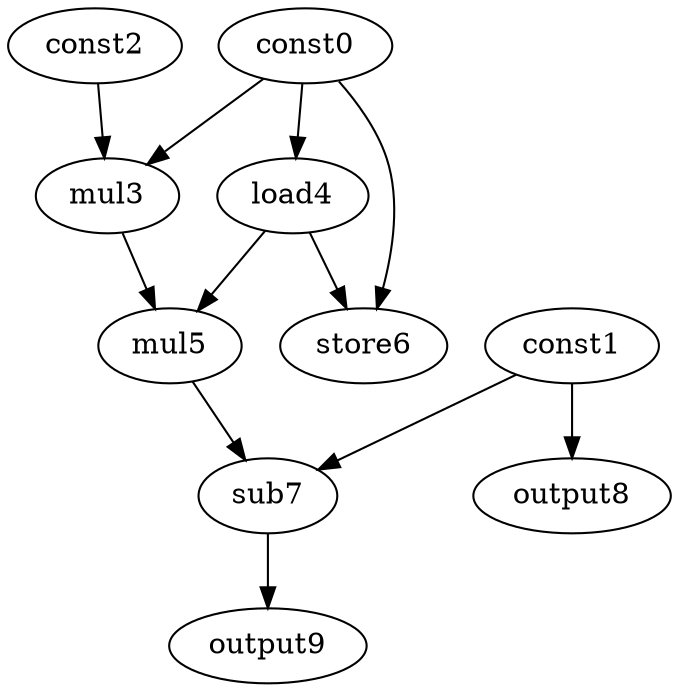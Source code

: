 digraph G { 
const0[opcode=const]; 
const1[opcode=const]; 
const2[opcode=const]; 
mul3[opcode=mul]; 
load4[opcode=load]; 
mul5[opcode=mul]; 
store6[opcode=store]; 
sub7[opcode=sub]; 
output8[opcode=output]; 
output9[opcode=output]; 
const0->mul3[operand=0];
const2->mul3[operand=1];
const0->load4[operand=0];
const1->output8[operand=0];
mul3->mul5[operand=0];
load4->mul5[operand=1];
const0->store6[operand=0];
load4->store6[operand=1];
const1->sub7[operand=0];
mul5->sub7[operand=1];
sub7->output9[operand=0];
}
